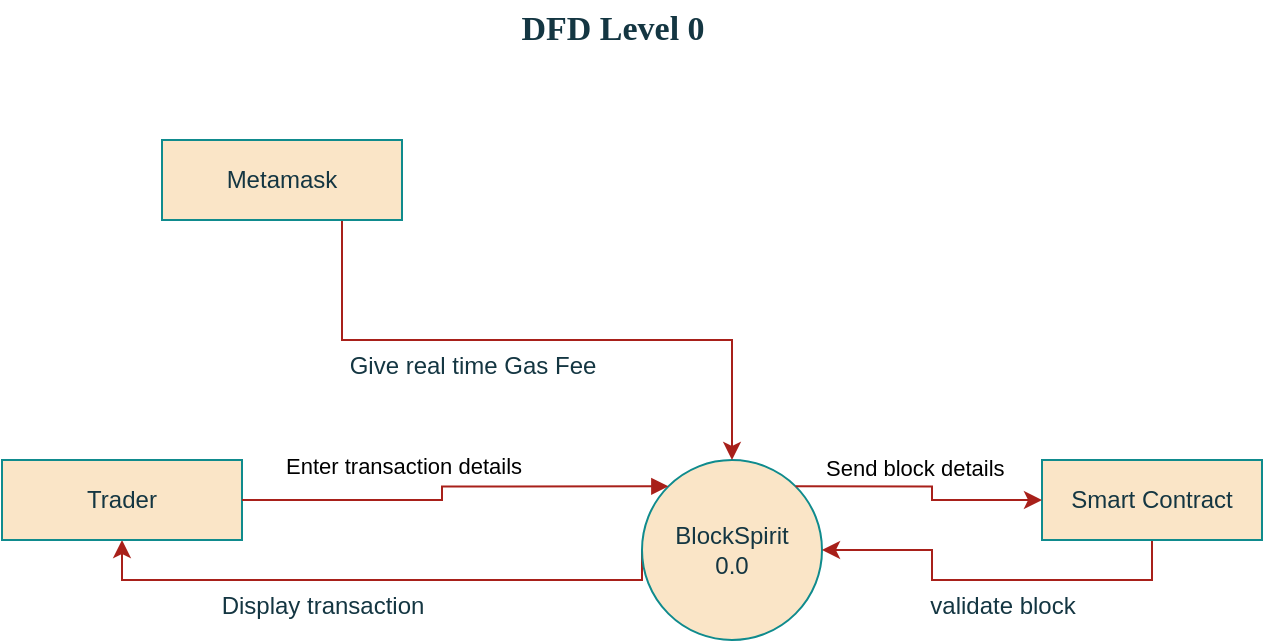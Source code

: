 <mxfile version="24.7.17">
  <diagram name="Page-1" id="rM-Al4nRfr5SyZ_kkXRt">
    <mxGraphModel dx="794" dy="460" grid="1" gridSize="10" guides="1" tooltips="1" connect="1" arrows="1" fold="1" page="1" pageScale="1" pageWidth="850" pageHeight="1100" math="0" shadow="0">
      <root>
        <mxCell id="0" />
        <mxCell id="1" parent="0" />
        <mxCell id="GTjn4epps8C2TK44Nops-26" style="edgeStyle=orthogonalEdgeStyle;rounded=0;orthogonalLoop=1;jettySize=auto;html=1;exitX=0;exitY=0.5;exitDx=0;exitDy=0;entryX=0.5;entryY=1;entryDx=0;entryDy=0;labelBackgroundColor=none;strokeColor=#A8201A;fontColor=default;" edge="1" parent="1" source="GTjn4epps8C2TK44Nops-3" target="GTjn4epps8C2TK44Nops-4">
          <mxGeometry relative="1" as="geometry">
            <Array as="points">
              <mxPoint x="360" y="340" />
              <mxPoint x="100" y="340" />
            </Array>
          </mxGeometry>
        </mxCell>
        <mxCell id="GTjn4epps8C2TK44Nops-3" value="BlockSpirit&lt;br&gt;0.0" style="ellipse;whiteSpace=wrap;html=1;aspect=fixed;labelBackgroundColor=none;fillColor=#FAE5C7;strokeColor=#0F8B8D;fontColor=#143642;" vertex="1" parent="1">
          <mxGeometry x="360" y="280" width="90" height="90" as="geometry" />
        </mxCell>
        <mxCell id="GTjn4epps8C2TK44Nops-4" value="Trader" style="rounded=0;whiteSpace=wrap;html=1;labelBackgroundColor=none;fillColor=#FAE5C7;strokeColor=#0F8B8D;fontColor=#143642;" vertex="1" parent="1">
          <mxGeometry x="40" y="280" width="120" height="40" as="geometry" />
        </mxCell>
        <mxCell id="GTjn4epps8C2TK44Nops-22" style="edgeStyle=orthogonalEdgeStyle;rounded=0;orthogonalLoop=1;jettySize=auto;html=1;exitX=0.75;exitY=1;exitDx=0;exitDy=0;entryX=0.5;entryY=0;entryDx=0;entryDy=0;labelBackgroundColor=none;strokeColor=#A8201A;fontColor=default;" edge="1" parent="1" source="GTjn4epps8C2TK44Nops-5" target="GTjn4epps8C2TK44Nops-3">
          <mxGeometry relative="1" as="geometry" />
        </mxCell>
        <mxCell id="GTjn4epps8C2TK44Nops-5" value="Metamask" style="rounded=0;whiteSpace=wrap;html=1;labelBackgroundColor=none;fillColor=#FAE5C7;strokeColor=#0F8B8D;fontColor=#143642;" vertex="1" parent="1">
          <mxGeometry x="120" y="120" width="120" height="40" as="geometry" />
        </mxCell>
        <mxCell id="GTjn4epps8C2TK44Nops-29" style="edgeStyle=orthogonalEdgeStyle;rounded=0;orthogonalLoop=1;jettySize=auto;html=1;exitX=0.5;exitY=1;exitDx=0;exitDy=0;entryX=1;entryY=0.5;entryDx=0;entryDy=0;labelBackgroundColor=none;strokeColor=#A8201A;fontColor=default;" edge="1" parent="1" source="GTjn4epps8C2TK44Nops-7" target="GTjn4epps8C2TK44Nops-3">
          <mxGeometry relative="1" as="geometry" />
        </mxCell>
        <mxCell id="GTjn4epps8C2TK44Nops-7" value="Smart Contract" style="html=1;whiteSpace=wrap;labelBackgroundColor=none;fillColor=#FAE5C7;strokeColor=#0F8B8D;fontColor=#143642;" vertex="1" parent="1">
          <mxGeometry x="560" y="280" width="110" height="40" as="geometry" />
        </mxCell>
        <mxCell id="GTjn4epps8C2TK44Nops-8" value="Enter transaction details" style="endArrow=block;endFill=1;html=1;edgeStyle=orthogonalEdgeStyle;align=left;verticalAlign=top;rounded=0;exitX=1;exitY=0.5;exitDx=0;exitDy=0;entryX=0;entryY=0;entryDx=0;entryDy=0;labelBackgroundColor=none;strokeColor=#A8201A;fontColor=default;" edge="1" parent="1" source="GTjn4epps8C2TK44Nops-4" target="GTjn4epps8C2TK44Nops-3">
          <mxGeometry x="-0.818" y="30" relative="1" as="geometry">
            <mxPoint x="320" y="340" as="sourcePoint" />
            <mxPoint x="360" y="300" as="targetPoint" />
            <mxPoint as="offset" />
          </mxGeometry>
        </mxCell>
        <mxCell id="GTjn4epps8C2TK44Nops-21" value="&lt;span style=&quot;color: rgb(0, 0, 0); font-family: Helvetica; font-size: 11px; font-style: normal; font-variant-ligatures: normal; font-variant-caps: normal; font-weight: 400; letter-spacing: normal; orphans: 2; text-align: left; text-indent: 0px; text-transform: none; widows: 2; word-spacing: 0px; -webkit-text-stroke-width: 0px; white-space: nowrap; background-color: rgb(255, 255, 255); text-decoration-thickness: initial; text-decoration-style: initial; text-decoration-color: initial; display: inline !important; float: none;&quot;&gt;Send block details&lt;/span&gt;" style="text;whiteSpace=wrap;html=1;labelBackgroundColor=none;fontColor=#143642;" vertex="1" parent="1">
          <mxGeometry x="450" y="270" width="100" height="40" as="geometry" />
        </mxCell>
        <mxCell id="GTjn4epps8C2TK44Nops-23" value="Give real time Gas Fee" style="text;html=1;align=center;verticalAlign=middle;resizable=0;points=[];autosize=1;strokeColor=none;fillColor=none;labelBackgroundColor=none;fontColor=#143642;" vertex="1" parent="1">
          <mxGeometry x="200" y="218" width="150" height="30" as="geometry" />
        </mxCell>
        <mxCell id="GTjn4epps8C2TK44Nops-27" value="Display transaction" style="text;html=1;align=center;verticalAlign=middle;resizable=0;points=[];autosize=1;strokeColor=none;fillColor=none;labelBackgroundColor=none;fontColor=#143642;" vertex="1" parent="1">
          <mxGeometry x="135" y="338" width="130" height="30" as="geometry" />
        </mxCell>
        <mxCell id="GTjn4epps8C2TK44Nops-28" style="edgeStyle=orthogonalEdgeStyle;rounded=0;orthogonalLoop=1;jettySize=auto;html=1;exitX=1;exitY=0;exitDx=0;exitDy=0;labelBackgroundColor=none;strokeColor=#A8201A;fontColor=default;" edge="1" parent="1" source="GTjn4epps8C2TK44Nops-3" target="GTjn4epps8C2TK44Nops-7">
          <mxGeometry relative="1" as="geometry" />
        </mxCell>
        <mxCell id="GTjn4epps8C2TK44Nops-30" value="validate block" style="text;html=1;align=center;verticalAlign=middle;resizable=0;points=[];autosize=1;strokeColor=none;fillColor=none;labelBackgroundColor=none;fontColor=#143642;" vertex="1" parent="1">
          <mxGeometry x="490" y="338" width="100" height="30" as="geometry" />
        </mxCell>
        <mxCell id="GTjn4epps8C2TK44Nops-32" value="DFD Level 0" style="text;html=1;align=center;verticalAlign=middle;resizable=0;points=[];autosize=1;strokeColor=none;fillColor=none;fontColor=#143642;fontStyle=1;fontFamily=Verdana;fontSize=17;" vertex="1" parent="1">
          <mxGeometry x="280" y="50" width="130" height="30" as="geometry" />
        </mxCell>
      </root>
    </mxGraphModel>
  </diagram>
</mxfile>
